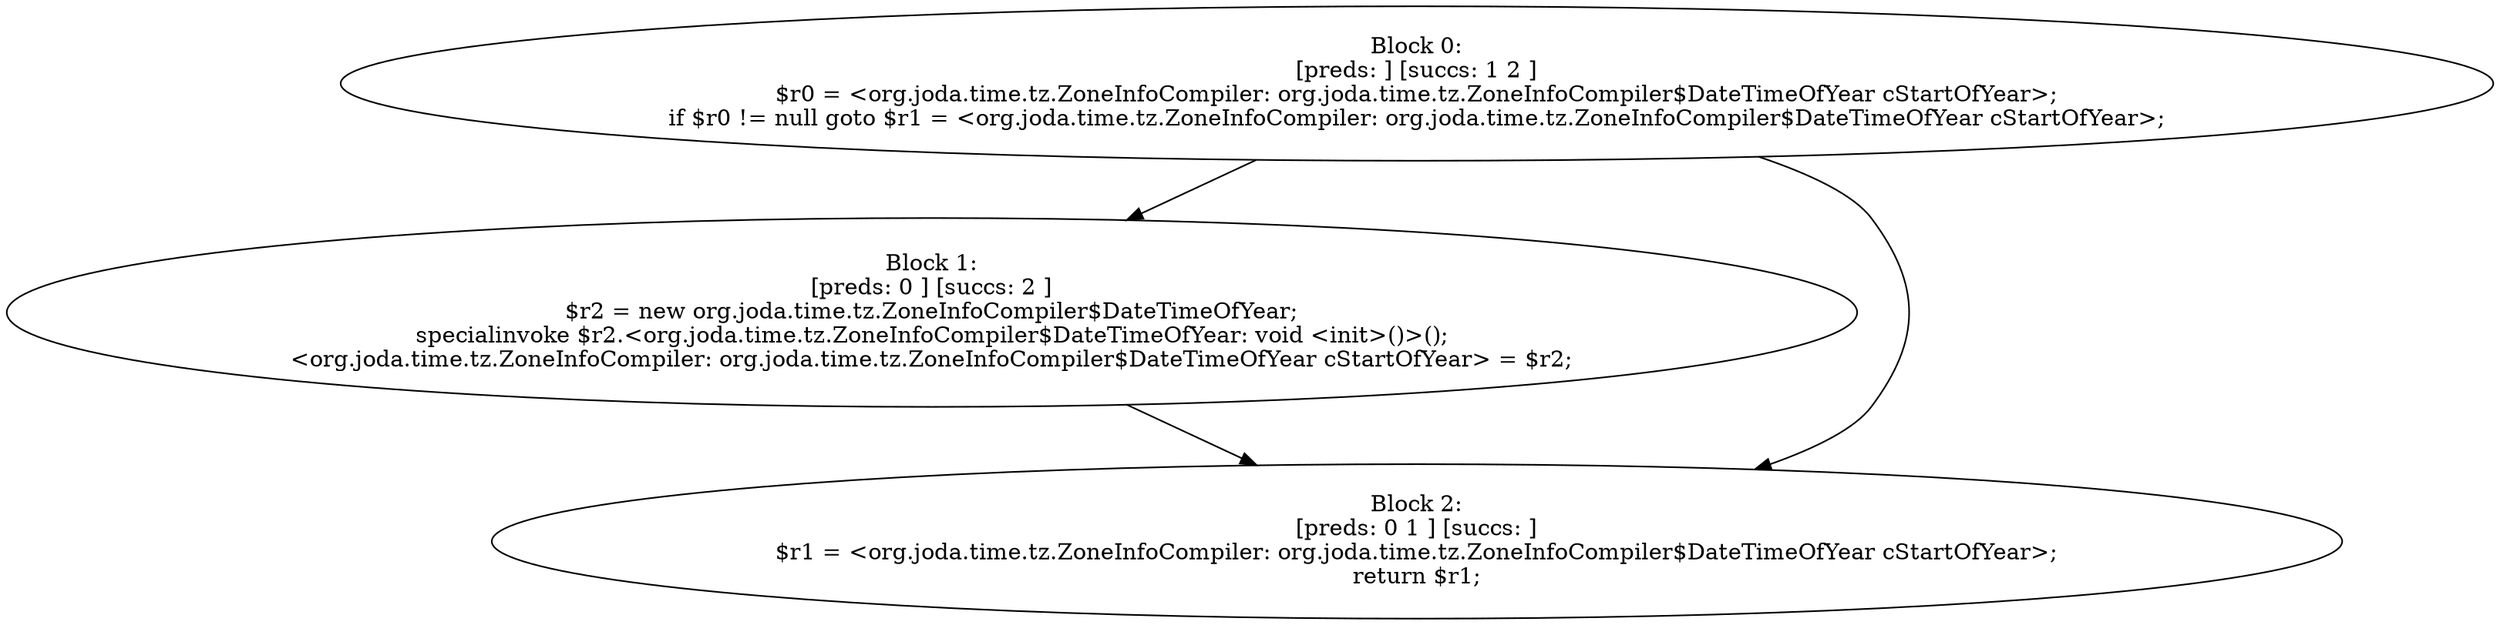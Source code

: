 digraph "unitGraph" {
    "Block 0:
[preds: ] [succs: 1 2 ]
$r0 = <org.joda.time.tz.ZoneInfoCompiler: org.joda.time.tz.ZoneInfoCompiler$DateTimeOfYear cStartOfYear>;
if $r0 != null goto $r1 = <org.joda.time.tz.ZoneInfoCompiler: org.joda.time.tz.ZoneInfoCompiler$DateTimeOfYear cStartOfYear>;
"
    "Block 1:
[preds: 0 ] [succs: 2 ]
$r2 = new org.joda.time.tz.ZoneInfoCompiler$DateTimeOfYear;
specialinvoke $r2.<org.joda.time.tz.ZoneInfoCompiler$DateTimeOfYear: void <init>()>();
<org.joda.time.tz.ZoneInfoCompiler: org.joda.time.tz.ZoneInfoCompiler$DateTimeOfYear cStartOfYear> = $r2;
"
    "Block 2:
[preds: 0 1 ] [succs: ]
$r1 = <org.joda.time.tz.ZoneInfoCompiler: org.joda.time.tz.ZoneInfoCompiler$DateTimeOfYear cStartOfYear>;
return $r1;
"
    "Block 0:
[preds: ] [succs: 1 2 ]
$r0 = <org.joda.time.tz.ZoneInfoCompiler: org.joda.time.tz.ZoneInfoCompiler$DateTimeOfYear cStartOfYear>;
if $r0 != null goto $r1 = <org.joda.time.tz.ZoneInfoCompiler: org.joda.time.tz.ZoneInfoCompiler$DateTimeOfYear cStartOfYear>;
"->"Block 1:
[preds: 0 ] [succs: 2 ]
$r2 = new org.joda.time.tz.ZoneInfoCompiler$DateTimeOfYear;
specialinvoke $r2.<org.joda.time.tz.ZoneInfoCompiler$DateTimeOfYear: void <init>()>();
<org.joda.time.tz.ZoneInfoCompiler: org.joda.time.tz.ZoneInfoCompiler$DateTimeOfYear cStartOfYear> = $r2;
";
    "Block 0:
[preds: ] [succs: 1 2 ]
$r0 = <org.joda.time.tz.ZoneInfoCompiler: org.joda.time.tz.ZoneInfoCompiler$DateTimeOfYear cStartOfYear>;
if $r0 != null goto $r1 = <org.joda.time.tz.ZoneInfoCompiler: org.joda.time.tz.ZoneInfoCompiler$DateTimeOfYear cStartOfYear>;
"->"Block 2:
[preds: 0 1 ] [succs: ]
$r1 = <org.joda.time.tz.ZoneInfoCompiler: org.joda.time.tz.ZoneInfoCompiler$DateTimeOfYear cStartOfYear>;
return $r1;
";
    "Block 1:
[preds: 0 ] [succs: 2 ]
$r2 = new org.joda.time.tz.ZoneInfoCompiler$DateTimeOfYear;
specialinvoke $r2.<org.joda.time.tz.ZoneInfoCompiler$DateTimeOfYear: void <init>()>();
<org.joda.time.tz.ZoneInfoCompiler: org.joda.time.tz.ZoneInfoCompiler$DateTimeOfYear cStartOfYear> = $r2;
"->"Block 2:
[preds: 0 1 ] [succs: ]
$r1 = <org.joda.time.tz.ZoneInfoCompiler: org.joda.time.tz.ZoneInfoCompiler$DateTimeOfYear cStartOfYear>;
return $r1;
";
}
